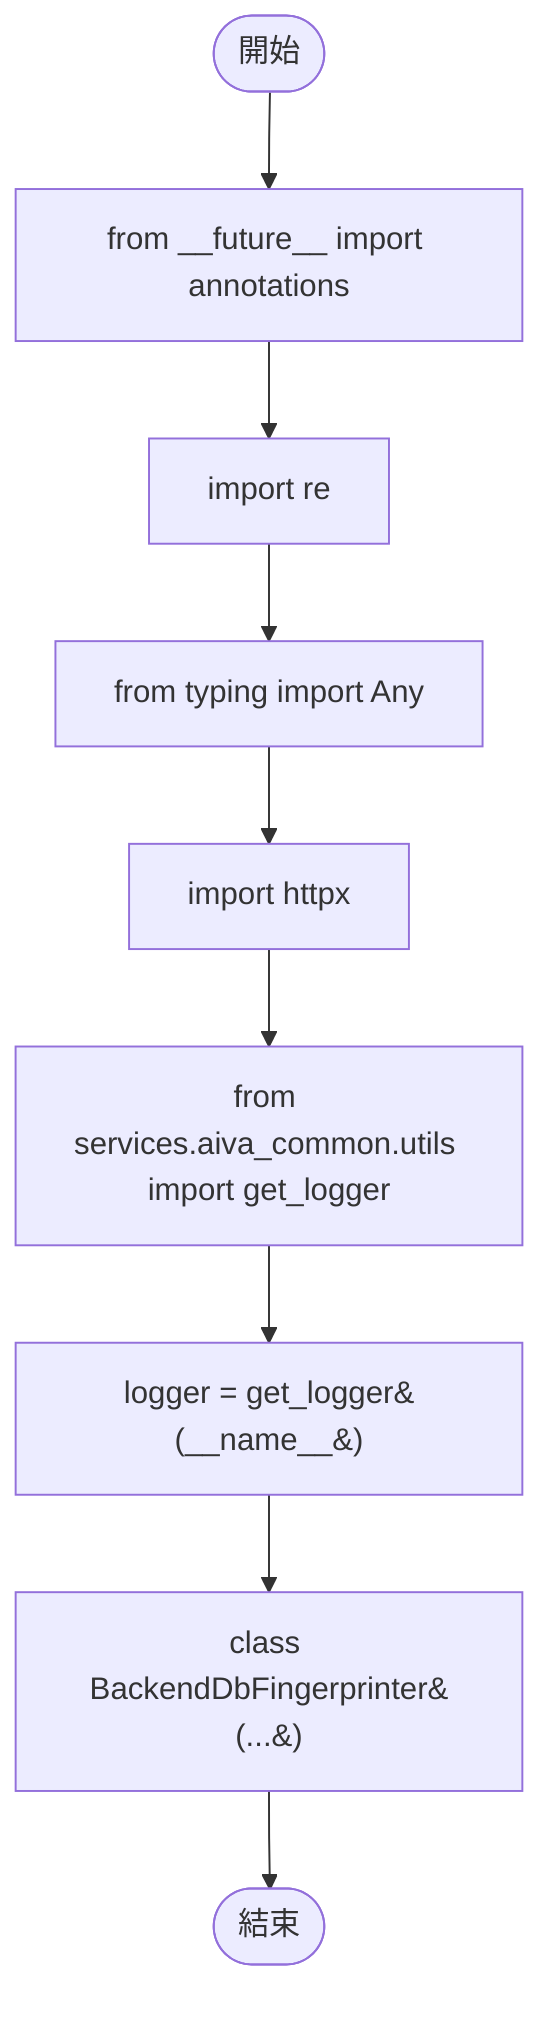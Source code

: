 flowchart TB
    n1([開始])
    n2([結束])
    n3[from __future__ import annotations]
    n4[import re]
    n5[from typing import Any]
    n6[import httpx]
    n7[from services.aiva_common.utils import get_logger]
    n8[logger = get_logger&#40;__name__&#41;]
    n9[class BackendDbFingerprinter&#40;...&#41;]
    n1 --> n3
    n3 --> n4
    n4 --> n5
    n5 --> n6
    n6 --> n7
    n7 --> n8
    n8 --> n9
    n9 --> n2